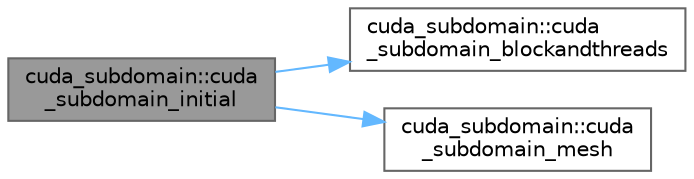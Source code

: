 digraph "cuda_subdomain::cuda_subdomain_initial"
{
 // LATEX_PDF_SIZE
  bgcolor="transparent";
  edge [fontname=Helvetica,fontsize=10,labelfontname=Helvetica,labelfontsize=10];
  node [fontname=Helvetica,fontsize=10,shape=box,height=0.2,width=0.4];
  rankdir="LR";
  Node1 [id="Node000001",label="cuda_subdomain::cuda\l_subdomain_initial",height=0.2,width=0.4,color="gray40", fillcolor="grey60", style="filled", fontcolor="black",tooltip=" "];
  Node1 -> Node2 [id="edge1_Node000001_Node000002",color="steelblue1",style="solid",tooltip=" "];
  Node2 [id="Node000002",label="cuda_subdomain::cuda\l_subdomain_blockandthreads",height=0.2,width=0.4,color="grey40", fillcolor="white", style="filled",URL="$namespacecuda__subdomain.html#ab788fcbb838da952de16c6c2e34980c5",tooltip=" "];
  Node1 -> Node3 [id="edge2_Node000001_Node000003",color="steelblue1",style="solid",tooltip=" "];
  Node3 [id="Node000003",label="cuda_subdomain::cuda\l_subdomain_mesh",height=0.2,width=0.4,color="grey40", fillcolor="white", style="filled",URL="$namespacecuda__subdomain.html#a0f350540445c4f9a623b3d088ab914a9",tooltip=" "];
}
